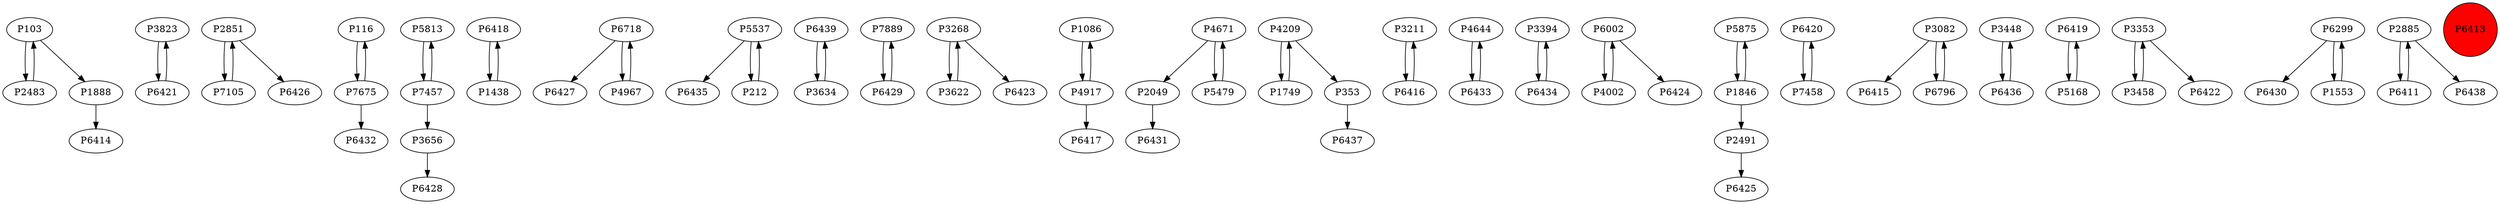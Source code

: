 digraph {
	P103 -> P2483
	P3823 -> P6421
	P2851 -> P7105
	P116 -> P7675
	P6421 -> P3823
	P5813 -> P7457
	P6418 -> P1438
	P2851 -> P6426
	P7457 -> P3656
	P6718 -> P6427
	P5537 -> P6435
	P6439 -> P3634
	P1888 -> P6414
	P7889 -> P6429
	P3268 -> P3622
	P1086 -> P4917
	P4671 -> P2049
	P5537 -> P212
	P4209 -> P1749
	P7675 -> P116
	P3211 -> P6416
	P4644 -> P6433
	P3394 -> P6434
	P6002 -> P4002
	P5875 -> P1846
	P4671 -> P5479
	P2049 -> P6431
	P3656 -> P6428
	P6420 -> P7458
	P6429 -> P7889
	P3634 -> P6439
	P4209 -> P353
	P1846 -> P2491
	P3082 -> P6415
	P3448 -> P6436
	P6419 -> P5168
	P2491 -> P6425
	P7457 -> P5813
	P4002 -> P6002
	P3353 -> P3458
	P6299 -> P6430
	P4917 -> P1086
	P2483 -> P103
	P5168 -> P6419
	P103 -> P1888
	P2885 -> P6411
	P6002 -> P6424
	P1846 -> P5875
	P7458 -> P6420
	P6796 -> P3082
	P1749 -> P4209
	P4967 -> P6718
	P6299 -> P1553
	P3082 -> P6796
	P353 -> P6437
	P5479 -> P4671
	P6416 -> P3211
	P3622 -> P3268
	P3268 -> P6423
	P4917 -> P6417
	P6434 -> P3394
	P6411 -> P2885
	P3458 -> P3353
	P6433 -> P4644
	P7105 -> P2851
	P7675 -> P6432
	P6436 -> P3448
	P1438 -> P6418
	P1553 -> P6299
	P6718 -> P4967
	P212 -> P5537
	P3353 -> P6422
	P2885 -> P6438
	P6413 [shape=circle]
	P6413 [style=filled]
	P6413 [fillcolor=red]
}